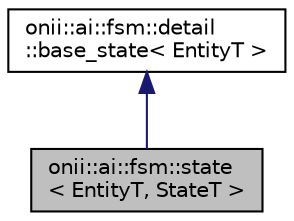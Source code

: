 digraph "onii::ai::fsm::state&lt; EntityT, StateT &gt;"
{
  edge [fontname="Helvetica",fontsize="10",labelfontname="Helvetica",labelfontsize="10"];
  node [fontname="Helvetica",fontsize="10",shape=record];
  Node1 [label="onii::ai::fsm::state\l\< EntityT, StateT \>",height=0.2,width=0.4,color="black", fillcolor="grey75", style="filled" fontcolor="black"];
  Node2 -> Node1 [dir="back",color="midnightblue",fontsize="10",style="solid",fontname="Helvetica"];
  Node2 [label="onii::ai::fsm::detail\l::base_state\< EntityT \>",height=0.2,width=0.4,color="black", fillcolor="white", style="filled",URL="$d9/ded/classonii_1_1ai_1_1fsm_1_1detail_1_1base__state.html",tooltip="Base class for state implementation. "];
}
